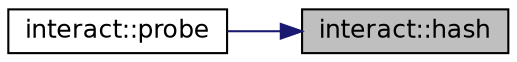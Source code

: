 digraph "interact::hash"
{
 // INTERACTIVE_SVG=YES
 // LATEX_PDF_SIZE
  bgcolor="transparent";
  edge [fontname="Helvetica",fontsize="12",labelfontname="Helvetica",labelfontsize="12"];
  node [fontname="Helvetica",fontsize="12",shape=record];
  rankdir="RL";
  Node1 [label="interact::hash",height=0.2,width=0.4,color="black", fillcolor="grey75", style="filled", fontcolor="black",tooltip="Hash function."];
  Node1 -> Node2 [dir="back",color="midnightblue",fontsize="12",style="solid",fontname="Helvetica"];
  Node2 [label="interact::probe",height=0.2,width=0.4,color="black",URL="$structinteract_a6f86d9c3df947bdd657c44390abab72c.html#a6f86d9c3df947bdd657c44390abab72c",tooltip="Check if a typeinteraction exists between two types."];
}
